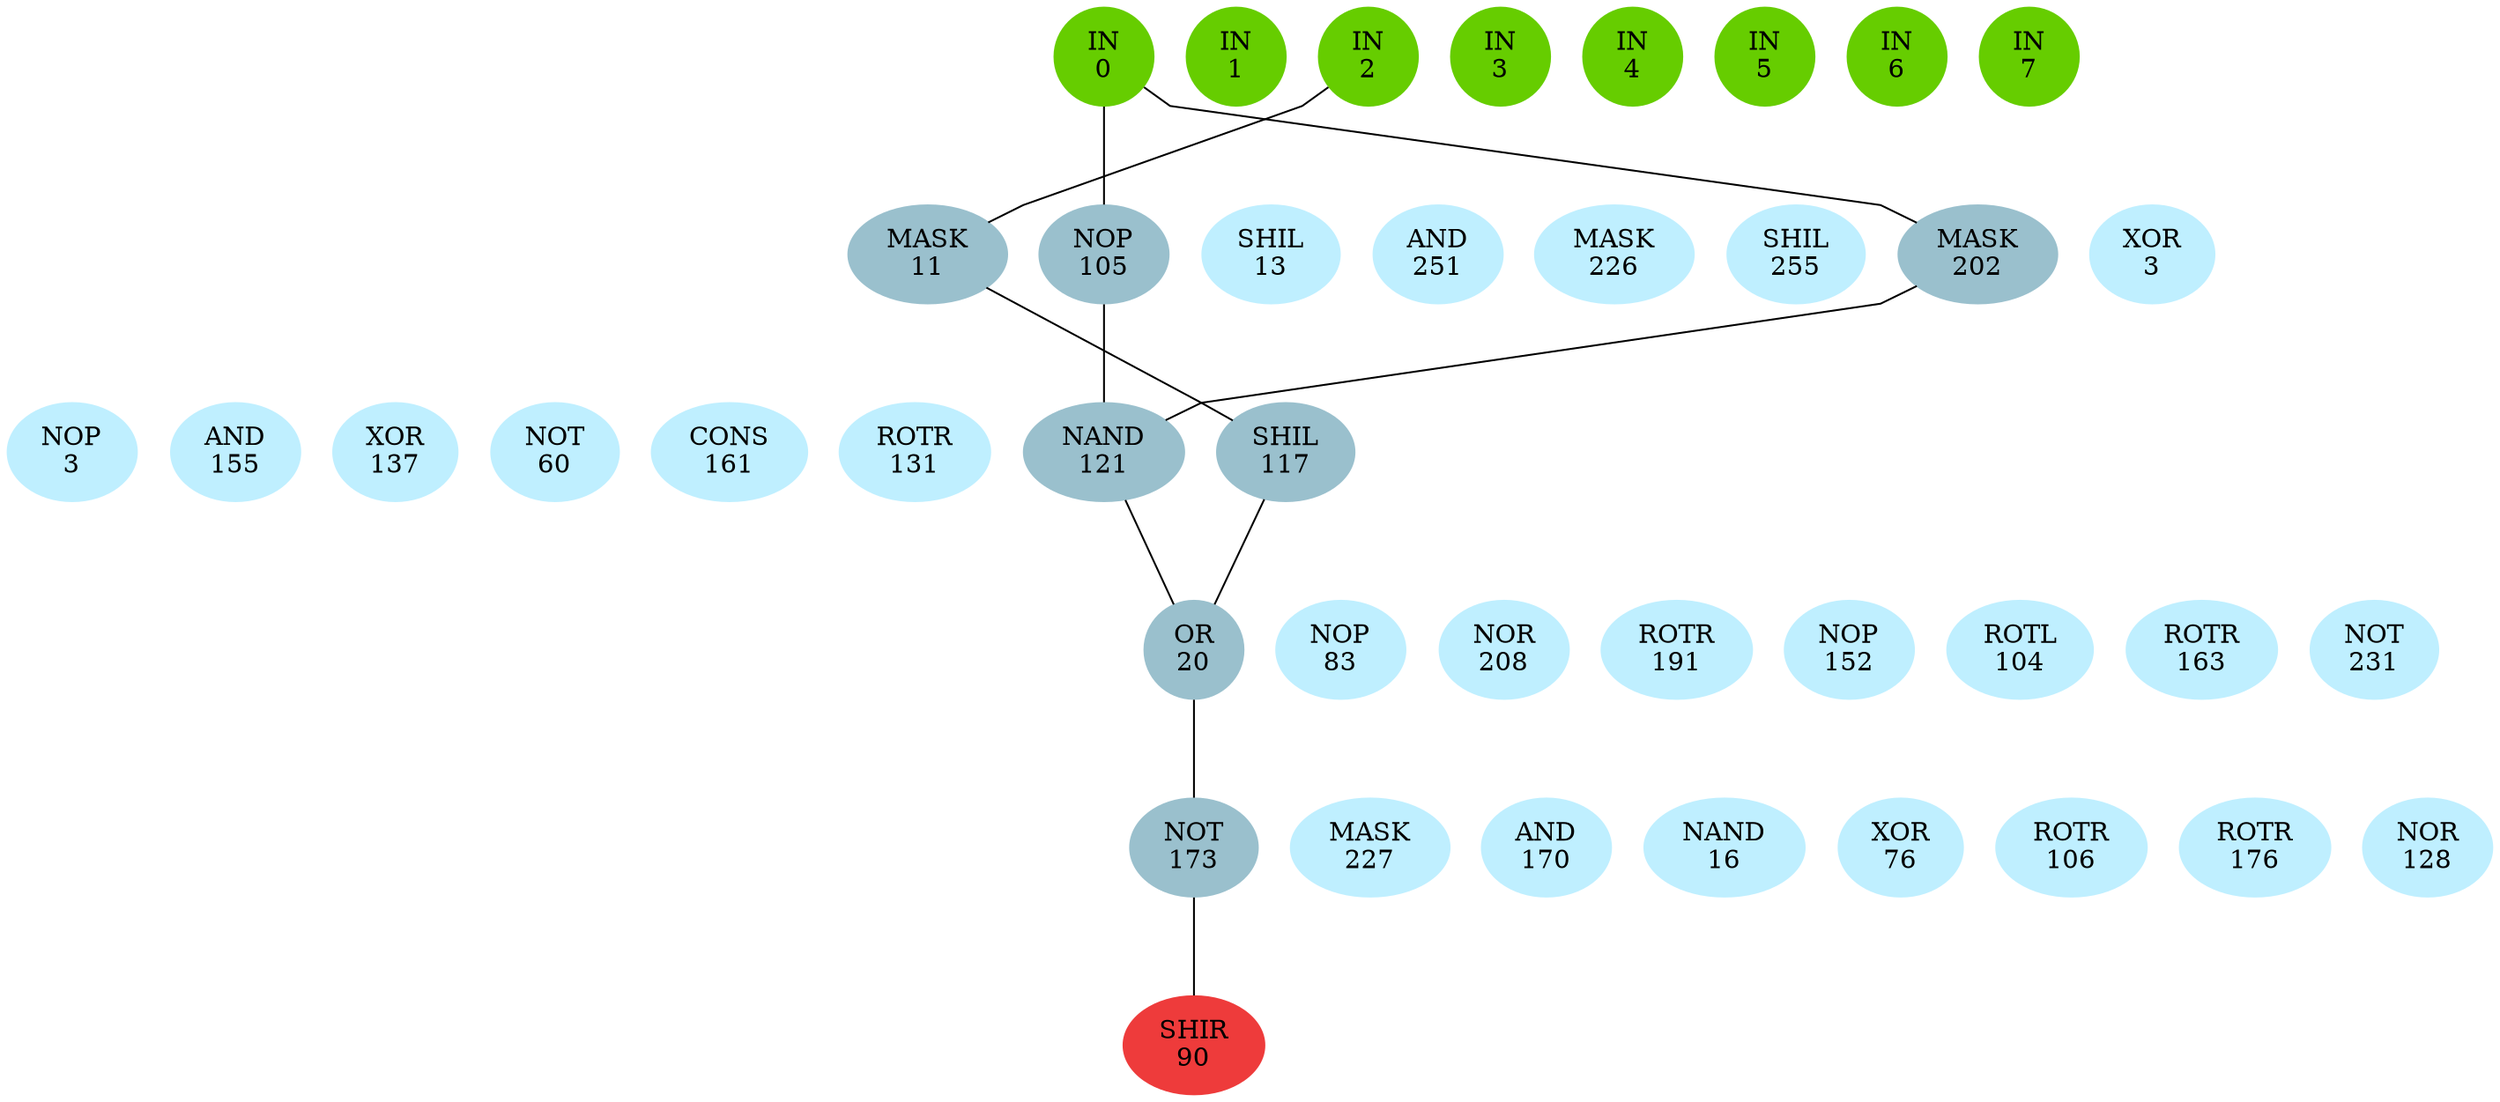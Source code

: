graph EACircuit {
rankdir=BT;
ranksep=0.75;
ordering=out;
splines=polyline;
node [style=filled, color=lightblue2];

{ rank=same;
node [color=chartreuse3];
"-1_0"[label="IN\n0"];
node [color=chartreuse3];
"-1_1"[label="IN\n1"];
node [color=chartreuse3];
"-1_2"[label="IN\n2"];
node [color=chartreuse3];
"-1_3"[label="IN\n3"];
node [color=chartreuse3];
"-1_4"[label="IN\n4"];
node [color=chartreuse3];
"-1_5"[label="IN\n5"];
node [color=chartreuse3];
"-1_6"[label="IN\n6"];
node [color=chartreuse3];
"-1_7"[label="IN\n7"];
}
{ rank=same;
node [color=lightblue3];
"0_0"[label="MASK\n11"];
node [color=lightblue3];
"0_1"[label="NOP\n105"];
node [color=lightblue1];
"0_2"[label="SHIL\n13"];
node [color=lightblue1];
"0_3"[label="AND\n251"];
node [color=lightblue1];
"0_4"[label="MASK\n226"];
node [color=lightblue1];
"0_5"[label="SHIL\n255"];
node [color=lightblue3];
"0_6"[label="MASK\n202"];
node [color=lightblue1];
"0_7"[label="XOR\n3"];
}
{ rank=same;
node [color=lightblue1];
"1_0"[label="NOP\n3"];
node [color=lightblue1];
"1_1"[label="AND\n155"];
node [color=lightblue1];
"1_2"[label="XOR\n137"];
node [color=lightblue1];
"1_3"[label="NOT\n60"];
node [color=lightblue1];
"1_4"[label="CONS\n161"];
node [color=lightblue1];
"1_5"[label="ROTR\n131"];
node [color=lightblue3];
"1_6"[label="NAND\n121"];
node [color=lightblue3];
"1_7"[label="SHIL\n117"];
}
{ rank=same;
node [color=lightblue3];
"2_0"[label="OR\n20"];
node [color=lightblue1];
"2_1"[label="NOP\n83"];
node [color=lightblue1];
"2_2"[label="NOR\n208"];
node [color=lightblue1];
"2_3"[label="ROTR\n191"];
node [color=lightblue1];
"2_4"[label="NOP\n152"];
node [color=lightblue1];
"2_5"[label="ROTL\n104"];
node [color=lightblue1];
"2_6"[label="ROTR\n163"];
node [color=lightblue1];
"2_7"[label="NOT\n231"];
}
{ rank=same;
node [color=lightblue3];
"3_0"[label="NOT\n173"];
node [color=lightblue1];
"3_1"[label="MASK\n227"];
node [color=lightblue1];
"3_2"[label="AND\n170"];
node [color=lightblue1];
"3_3"[label="NAND\n16"];
node [color=lightblue1];
"3_4"[label="XOR\n76"];
node [color=lightblue1];
"3_5"[label="ROTR\n106"];
node [color=lightblue1];
"3_6"[label="ROTR\n176"];
node [color=lightblue1];
"3_7"[label="NOR\n128"];
}
{ rank=same;
node [color=brown2];
"4_0"[label="SHIR\n90"];
}
edge[style=invis];
"-1_0" -- "-1_1" -- "-1_2" -- "-1_3" -- "-1_4" -- "-1_5" -- "-1_6" -- "-1_7";
"0_0" -- "0_1" -- "0_2" -- "0_3" -- "0_4" -- "0_5" -- "0_6" -- "0_7";
"1_0" -- "1_1" -- "1_2" -- "1_3" -- "1_4" -- "1_5" -- "1_6" -- "1_7";
"2_0" -- "2_1" -- "2_2" -- "2_3" -- "2_4" -- "2_5" -- "2_6" -- "2_7";
"3_0" -- "3_1" -- "3_2" -- "3_3" -- "3_4" -- "3_5" -- "3_6" -- "3_7";
"4_0" -- "4_0";
edge[style=solid];
"0_0" -- "-1_2";
"0_1" -- "-1_0";
"0_6" -- "-1_0";
"1_6" -- "0_1";
"1_6" -- "0_6";
"1_7" -- "0_0";
"2_0" -- "1_6";
"2_0" -- "1_7";
"3_0" -- "2_0";
"4_0" -- "3_0";
}